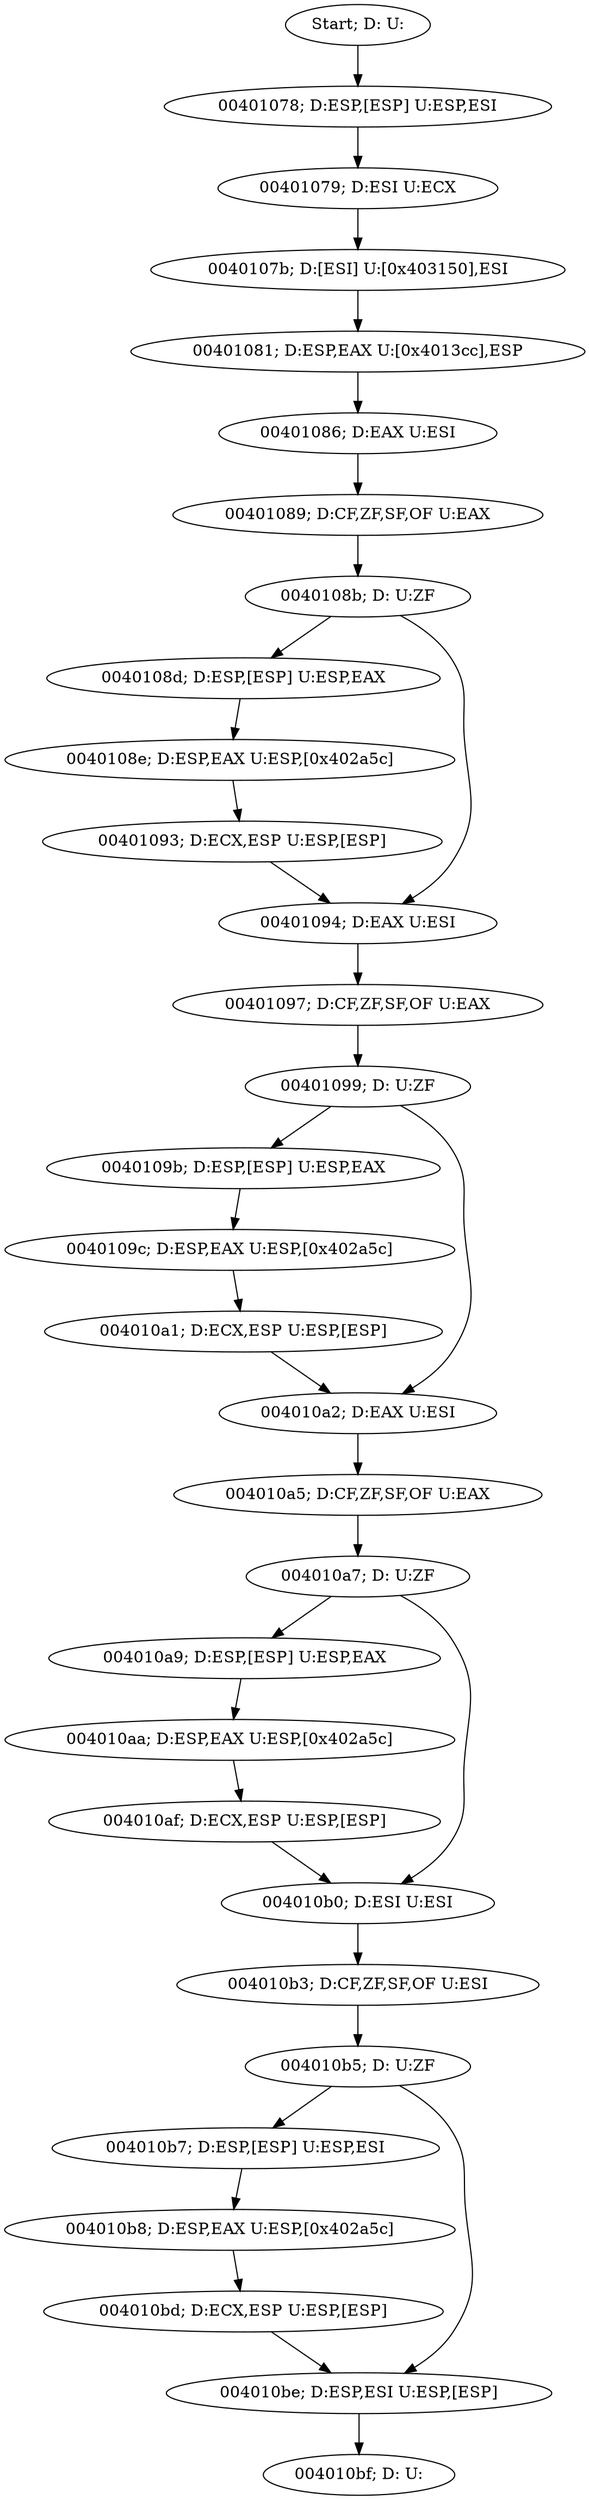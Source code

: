 digraph {
	n0 [label="Start; D: U:"]
	n1 [label="00401078; D:ESP,[ESP] U:ESP,ESI"]
	n2 [label="00401079; D:ESI U:ECX"]
	n3 [label="0040107b; D:[ESI] U:[0x403150],ESI"]
	n4 [label="00401081; D:ESP,EAX U:[0x4013cc],ESP"]
	n5 [label="00401086; D:EAX U:ESI"]
	n6 [label="00401089; D:CF,ZF,SF,OF U:EAX"]
	n7 [label="0040108b; D: U:ZF"]
	n8 [label="0040108d; D:ESP,[ESP] U:ESP,EAX"]
	n9 [label="0040108e; D:ESP,EAX U:ESP,[0x402a5c]"]
	n10 [label="00401093; D:ECX,ESP U:ESP,[ESP]"]
	n11 [label="00401094; D:EAX U:ESI"]
	n12 [label="00401097; D:CF,ZF,SF,OF U:EAX"]
	n13 [label="00401099; D: U:ZF"]
	n14 [label="0040109b; D:ESP,[ESP] U:ESP,EAX"]
	n15 [label="0040109c; D:ESP,EAX U:ESP,[0x402a5c]"]
	n16 [label="004010a1; D:ECX,ESP U:ESP,[ESP]"]
	n17 [label="004010a2; D:EAX U:ESI"]
	n18 [label="004010a5; D:CF,ZF,SF,OF U:EAX"]
	n19 [label="004010a7; D: U:ZF"]
	n20 [label="004010a9; D:ESP,[ESP] U:ESP,EAX"]
	n21 [label="004010aa; D:ESP,EAX U:ESP,[0x402a5c]"]
	n22 [label="004010af; D:ECX,ESP U:ESP,[ESP]"]
	n23 [label="004010b0; D:ESI U:ESI"]
	n24 [label="004010b3; D:CF,ZF,SF,OF U:ESI"]
	n25 [label="004010b5; D: U:ZF"]
	n26 [label="004010b7; D:ESP,[ESP] U:ESP,ESI"]
	n27 [label="004010b8; D:ESP,EAX U:ESP,[0x402a5c]"]
	n28 [label="004010bd; D:ECX,ESP U:ESP,[ESP]"]
	n29 [label="004010be; D:ESP,ESI U:ESP,[ESP]"]
	n30 [label="004010bf; D: U:"]

	n0 -> n1
	n1 -> n2
	n2 -> n3
	n3 -> n4
	n4 -> n5
	n5 -> n6
	n6 -> n7
	n7 -> n8
	n7 -> n11
	n8 -> n9
	n9 -> n10
	n10 -> n11
	n11 -> n12
	n12 -> n13
	n13 -> n14
	n13 -> n17
	n14 -> n15
	n15 -> n16
	n16 -> n17
	n17 -> n18
	n18 -> n19
	n19 -> n20
	n19 -> n23
	n20 -> n21
	n21 -> n22
	n22 -> n23
	n23 -> n24
	n24 -> n25
	n25 -> n26
	n25 -> n29
	n26 -> n27
	n27 -> n28
	n28 -> n29
	n29 -> n30

}